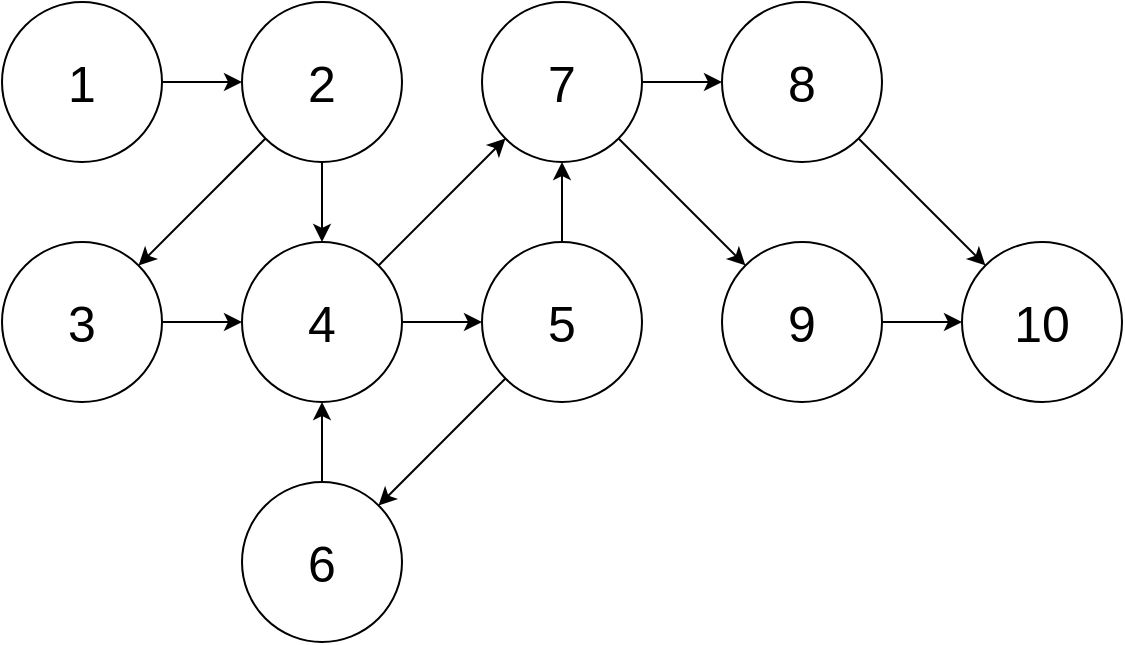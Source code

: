 <mxfile version="14.5.1" type="device"><diagram id="n8yG3vlHmKJUxXYvSnUi" name="第 1 页"><mxGraphModel dx="852" dy="494" grid="1" gridSize="10" guides="1" tooltips="1" connect="1" arrows="1" fold="1" page="1" pageScale="1" pageWidth="1654" pageHeight="2336" math="0" shadow="0"><root><mxCell id="0"/><mxCell id="1" parent="0"/><mxCell id="rBhCRFZD-zdzxF7tc7Jl-11" style="edgeStyle=orthogonalEdgeStyle;rounded=0;orthogonalLoop=1;jettySize=auto;html=1;exitX=1;exitY=0.5;exitDx=0;exitDy=0;entryX=0;entryY=0.5;entryDx=0;entryDy=0;fontSize=25;" edge="1" parent="1" source="rBhCRFZD-zdzxF7tc7Jl-1" target="rBhCRFZD-zdzxF7tc7Jl-2"><mxGeometry relative="1" as="geometry"/></mxCell><mxCell id="rBhCRFZD-zdzxF7tc7Jl-1" value="1" style="ellipse;whiteSpace=wrap;html=1;aspect=fixed;fontSize=25;" vertex="1" parent="1"><mxGeometry x="200" y="80" width="80" height="80" as="geometry"/></mxCell><mxCell id="rBhCRFZD-zdzxF7tc7Jl-12" style="rounded=0;orthogonalLoop=1;jettySize=auto;html=1;exitX=0;exitY=1;exitDx=0;exitDy=0;entryX=1;entryY=0;entryDx=0;entryDy=0;fontSize=25;" edge="1" parent="1" source="rBhCRFZD-zdzxF7tc7Jl-2" target="rBhCRFZD-zdzxF7tc7Jl-3"><mxGeometry relative="1" as="geometry"/></mxCell><mxCell id="rBhCRFZD-zdzxF7tc7Jl-13" style="edgeStyle=none;rounded=0;orthogonalLoop=1;jettySize=auto;html=1;exitX=0.5;exitY=1;exitDx=0;exitDy=0;entryX=0.5;entryY=0;entryDx=0;entryDy=0;fontSize=25;" edge="1" parent="1" source="rBhCRFZD-zdzxF7tc7Jl-2" target="rBhCRFZD-zdzxF7tc7Jl-4"><mxGeometry relative="1" as="geometry"/></mxCell><mxCell id="rBhCRFZD-zdzxF7tc7Jl-2" value="2" style="ellipse;whiteSpace=wrap;html=1;aspect=fixed;fontSize=25;" vertex="1" parent="1"><mxGeometry x="320" y="80" width="80" height="80" as="geometry"/></mxCell><mxCell id="rBhCRFZD-zdzxF7tc7Jl-14" style="edgeStyle=none;rounded=0;orthogonalLoop=1;jettySize=auto;html=1;exitX=1;exitY=0.5;exitDx=0;exitDy=0;entryX=0;entryY=0.5;entryDx=0;entryDy=0;fontSize=25;" edge="1" parent="1" source="rBhCRFZD-zdzxF7tc7Jl-3" target="rBhCRFZD-zdzxF7tc7Jl-4"><mxGeometry relative="1" as="geometry"/></mxCell><mxCell id="rBhCRFZD-zdzxF7tc7Jl-3" value="3" style="ellipse;whiteSpace=wrap;html=1;aspect=fixed;fontSize=25;" vertex="1" parent="1"><mxGeometry x="200" y="200" width="80" height="80" as="geometry"/></mxCell><mxCell id="rBhCRFZD-zdzxF7tc7Jl-15" style="edgeStyle=none;rounded=0;orthogonalLoop=1;jettySize=auto;html=1;exitX=1;exitY=0.5;exitDx=0;exitDy=0;entryX=0;entryY=0.5;entryDx=0;entryDy=0;fontSize=25;" edge="1" parent="1" source="rBhCRFZD-zdzxF7tc7Jl-4" target="rBhCRFZD-zdzxF7tc7Jl-8"><mxGeometry relative="1" as="geometry"/></mxCell><mxCell id="rBhCRFZD-zdzxF7tc7Jl-18" style="edgeStyle=none;rounded=0;orthogonalLoop=1;jettySize=auto;html=1;exitX=1;exitY=0;exitDx=0;exitDy=0;entryX=0;entryY=1;entryDx=0;entryDy=0;fontSize=25;" edge="1" parent="1" source="rBhCRFZD-zdzxF7tc7Jl-4" target="rBhCRFZD-zdzxF7tc7Jl-5"><mxGeometry relative="1" as="geometry"/></mxCell><mxCell id="rBhCRFZD-zdzxF7tc7Jl-4" value="4" style="ellipse;whiteSpace=wrap;html=1;aspect=fixed;fontSize=25;" vertex="1" parent="1"><mxGeometry x="320" y="200" width="80" height="80" as="geometry"/></mxCell><mxCell id="rBhCRFZD-zdzxF7tc7Jl-20" style="edgeStyle=none;rounded=0;orthogonalLoop=1;jettySize=auto;html=1;exitX=1;exitY=0.5;exitDx=0;exitDy=0;entryX=0;entryY=0.5;entryDx=0;entryDy=0;fontSize=25;" edge="1" parent="1" source="rBhCRFZD-zdzxF7tc7Jl-5" target="rBhCRFZD-zdzxF7tc7Jl-7"><mxGeometry relative="1" as="geometry"/></mxCell><mxCell id="rBhCRFZD-zdzxF7tc7Jl-21" style="edgeStyle=none;rounded=0;orthogonalLoop=1;jettySize=auto;html=1;exitX=1;exitY=1;exitDx=0;exitDy=0;entryX=0;entryY=0;entryDx=0;entryDy=0;fontSize=25;" edge="1" parent="1" source="rBhCRFZD-zdzxF7tc7Jl-5" target="rBhCRFZD-zdzxF7tc7Jl-9"><mxGeometry relative="1" as="geometry"/></mxCell><mxCell id="rBhCRFZD-zdzxF7tc7Jl-5" value="7" style="ellipse;whiteSpace=wrap;html=1;aspect=fixed;fontSize=25;" vertex="1" parent="1"><mxGeometry x="440" y="80" width="80" height="80" as="geometry"/></mxCell><mxCell id="rBhCRFZD-zdzxF7tc7Jl-17" style="edgeStyle=none;rounded=0;orthogonalLoop=1;jettySize=auto;html=1;exitX=0.5;exitY=0;exitDx=0;exitDy=0;entryX=0.5;entryY=1;entryDx=0;entryDy=0;fontSize=25;" edge="1" parent="1" source="rBhCRFZD-zdzxF7tc7Jl-6" target="rBhCRFZD-zdzxF7tc7Jl-4"><mxGeometry relative="1" as="geometry"/></mxCell><mxCell id="rBhCRFZD-zdzxF7tc7Jl-6" value="6" style="ellipse;whiteSpace=wrap;html=1;aspect=fixed;fontSize=25;" vertex="1" parent="1"><mxGeometry x="320" y="320" width="80" height="80" as="geometry"/></mxCell><mxCell id="rBhCRFZD-zdzxF7tc7Jl-22" style="edgeStyle=none;rounded=0;orthogonalLoop=1;jettySize=auto;html=1;exitX=1;exitY=1;exitDx=0;exitDy=0;entryX=0;entryY=0;entryDx=0;entryDy=0;fontSize=25;" edge="1" parent="1" source="rBhCRFZD-zdzxF7tc7Jl-7" target="rBhCRFZD-zdzxF7tc7Jl-10"><mxGeometry relative="1" as="geometry"/></mxCell><mxCell id="rBhCRFZD-zdzxF7tc7Jl-7" value="8" style="ellipse;whiteSpace=wrap;html=1;aspect=fixed;fontSize=25;" vertex="1" parent="1"><mxGeometry x="560" y="80" width="80" height="80" as="geometry"/></mxCell><mxCell id="rBhCRFZD-zdzxF7tc7Jl-16" style="edgeStyle=none;rounded=0;orthogonalLoop=1;jettySize=auto;html=1;exitX=0;exitY=1;exitDx=0;exitDy=0;fontSize=25;" edge="1" parent="1" source="rBhCRFZD-zdzxF7tc7Jl-8" target="rBhCRFZD-zdzxF7tc7Jl-6"><mxGeometry relative="1" as="geometry"/></mxCell><mxCell id="rBhCRFZD-zdzxF7tc7Jl-19" style="edgeStyle=none;rounded=0;orthogonalLoop=1;jettySize=auto;html=1;exitX=0.5;exitY=0;exitDx=0;exitDy=0;entryX=0.5;entryY=1;entryDx=0;entryDy=0;fontSize=25;" edge="1" parent="1" source="rBhCRFZD-zdzxF7tc7Jl-8" target="rBhCRFZD-zdzxF7tc7Jl-5"><mxGeometry relative="1" as="geometry"/></mxCell><mxCell id="rBhCRFZD-zdzxF7tc7Jl-8" value="5" style="ellipse;whiteSpace=wrap;html=1;aspect=fixed;fontSize=25;" vertex="1" parent="1"><mxGeometry x="440" y="200" width="80" height="80" as="geometry"/></mxCell><mxCell id="rBhCRFZD-zdzxF7tc7Jl-23" style="edgeStyle=none;rounded=0;orthogonalLoop=1;jettySize=auto;html=1;exitX=1;exitY=0.5;exitDx=0;exitDy=0;entryX=0;entryY=0.5;entryDx=0;entryDy=0;fontSize=25;" edge="1" parent="1" source="rBhCRFZD-zdzxF7tc7Jl-9" target="rBhCRFZD-zdzxF7tc7Jl-10"><mxGeometry relative="1" as="geometry"/></mxCell><mxCell id="rBhCRFZD-zdzxF7tc7Jl-9" value="9" style="ellipse;whiteSpace=wrap;html=1;aspect=fixed;fontSize=25;" vertex="1" parent="1"><mxGeometry x="560" y="200" width="80" height="80" as="geometry"/></mxCell><mxCell id="rBhCRFZD-zdzxF7tc7Jl-10" value="10" style="ellipse;whiteSpace=wrap;html=1;aspect=fixed;fontSize=25;" vertex="1" parent="1"><mxGeometry x="680" y="200" width="80" height="80" as="geometry"/></mxCell></root></mxGraphModel></diagram></mxfile>